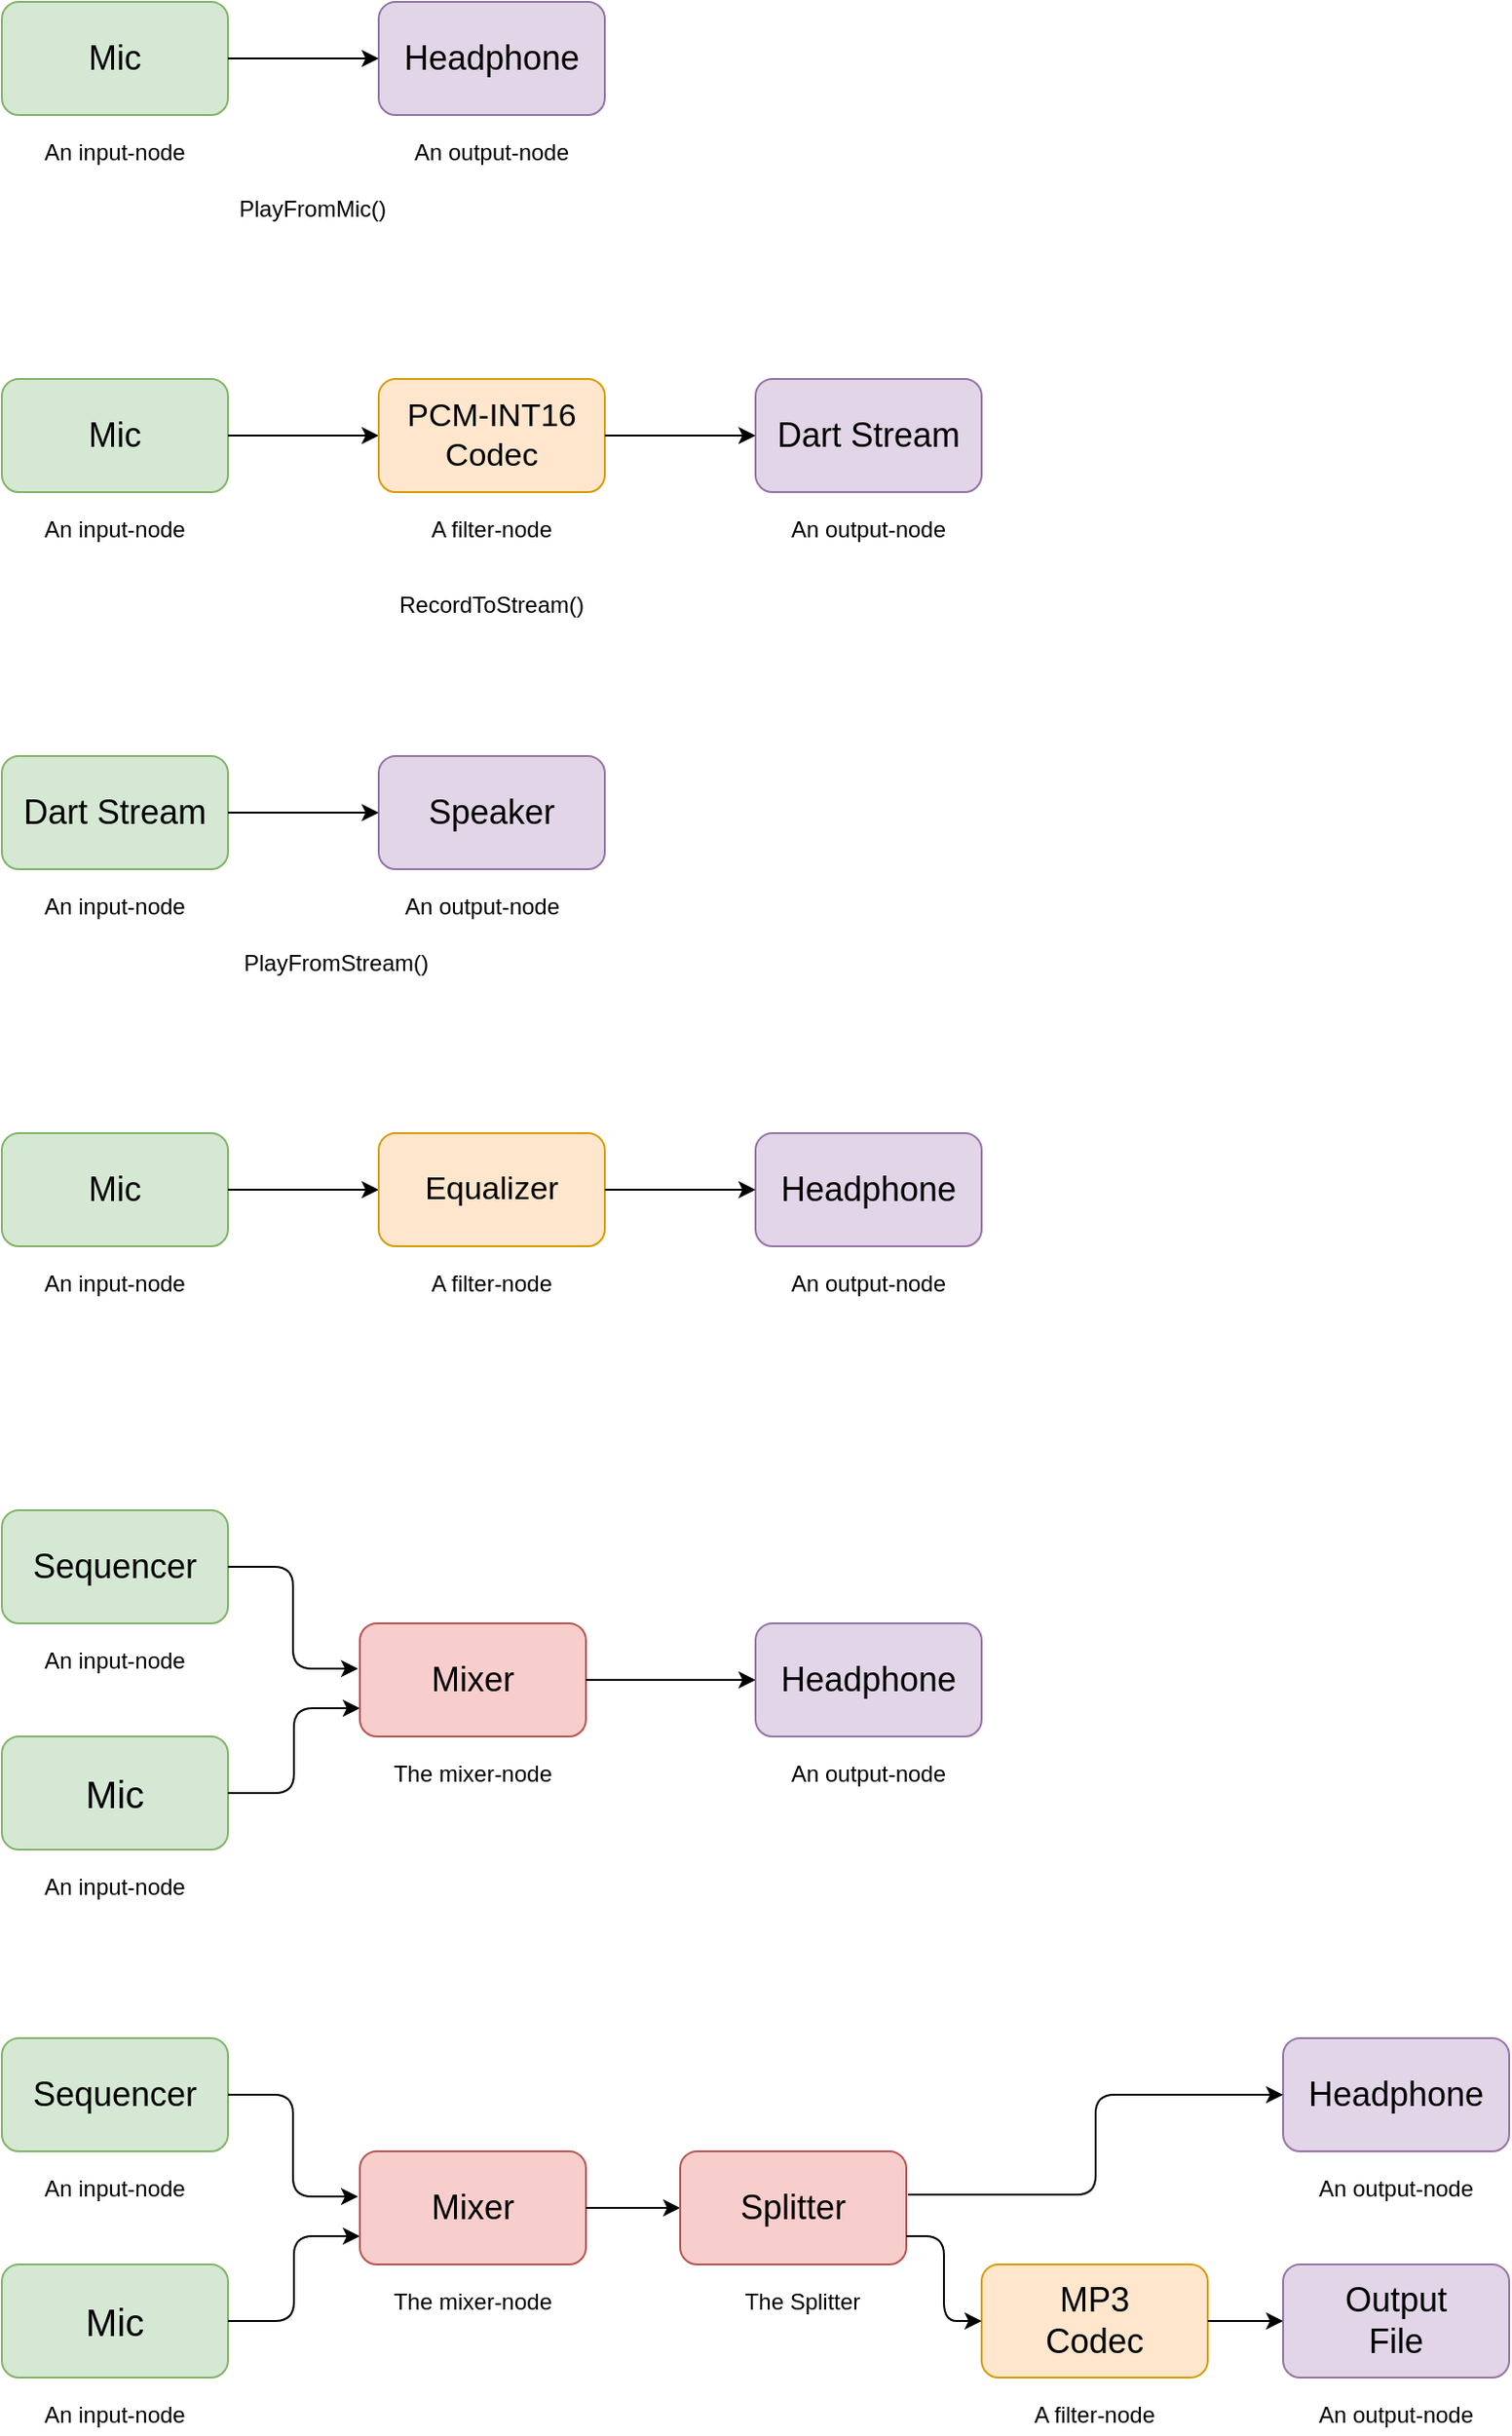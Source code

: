 <mxfile version="14.1.9" type="device"><diagram id="4ueyb3TX42_BEIX7rYpc" name="Page-1"><mxGraphModel dx="1492" dy="1056" grid="1" gridSize="10" guides="1" tooltips="1" connect="1" arrows="1" fold="1" page="1" pageScale="1" pageWidth="850" pageHeight="1100" math="0" shadow="0"><root><mxCell id="0"/><mxCell id="1" parent="0"/><mxCell id="naUjhKBg2ks_619_rOE7-1" value="&lt;font style=&quot;font-size: 18px&quot;&gt;Mic&lt;/font&gt;" style="rounded=1;whiteSpace=wrap;html=1;fillColor=#d5e8d4;strokeColor=#82b366;" vertex="1" parent="1"><mxGeometry x="40" y="40" width="120" height="60" as="geometry"/></mxCell><mxCell id="naUjhKBg2ks_619_rOE7-2" value="&lt;font style=&quot;font-size: 18px&quot;&gt;Headphone&lt;/font&gt;" style="rounded=1;whiteSpace=wrap;html=1;fillColor=#e1d5e7;strokeColor=#9673a6;" vertex="1" parent="1"><mxGeometry x="240" y="40" width="120" height="60" as="geometry"/></mxCell><mxCell id="naUjhKBg2ks_619_rOE7-3" value="" style="endArrow=classic;html=1;exitX=1;exitY=0.5;exitDx=0;exitDy=0;entryX=0;entryY=0.5;entryDx=0;entryDy=0;" edge="1" parent="1" source="naUjhKBg2ks_619_rOE7-1" target="naUjhKBg2ks_619_rOE7-2"><mxGeometry width="50" height="50" relative="1" as="geometry"><mxPoint x="400" y="440" as="sourcePoint"/><mxPoint x="450" y="390" as="targetPoint"/></mxGeometry></mxCell><mxCell id="naUjhKBg2ks_619_rOE7-4" value="An input-node" style="text;html=1;strokeColor=none;fillColor=none;align=center;verticalAlign=middle;whiteSpace=wrap;rounded=0;" vertex="1" parent="1"><mxGeometry x="60" y="110" width="80" height="20" as="geometry"/></mxCell><mxCell id="naUjhKBg2ks_619_rOE7-5" value="An output-node" style="text;html=1;strokeColor=none;fillColor=none;align=center;verticalAlign=middle;whiteSpace=wrap;rounded=0;" vertex="1" parent="1"><mxGeometry x="255" y="110" width="90" height="20" as="geometry"/></mxCell><mxCell id="naUjhKBg2ks_619_rOE7-6" value="PlayFromMic()" style="text;html=1;strokeColor=none;fillColor=none;align=center;verticalAlign=middle;whiteSpace=wrap;rounded=0;" vertex="1" parent="1"><mxGeometry x="155" y="140" width="100" height="20" as="geometry"/></mxCell><mxCell id="naUjhKBg2ks_619_rOE7-7" value="&lt;font style=&quot;font-size: 18px&quot;&gt;Mic&lt;/font&gt;" style="rounded=1;whiteSpace=wrap;html=1;fillColor=#d5e8d4;strokeColor=#82b366;" vertex="1" parent="1"><mxGeometry x="40" y="240" width="120" height="60" as="geometry"/></mxCell><mxCell id="naUjhKBg2ks_619_rOE7-8" value="&lt;font style=&quot;font-size: 18px&quot;&gt;Dart Stream&lt;/font&gt;" style="rounded=1;whiteSpace=wrap;html=1;fillColor=#e1d5e7;strokeColor=#9673a6;" vertex="1" parent="1"><mxGeometry x="440" y="240" width="120" height="60" as="geometry"/></mxCell><mxCell id="naUjhKBg2ks_619_rOE7-9" value="RecordToStream()" style="text;html=1;strokeColor=none;fillColor=none;align=center;verticalAlign=middle;whiteSpace=wrap;rounded=0;" vertex="1" parent="1"><mxGeometry x="250" y="350" width="100" height="20" as="geometry"/></mxCell><mxCell id="naUjhKBg2ks_619_rOE7-10" value="An input-node" style="text;html=1;strokeColor=none;fillColor=none;align=center;verticalAlign=middle;whiteSpace=wrap;rounded=0;" vertex="1" parent="1"><mxGeometry x="60" y="310" width="80" height="20" as="geometry"/></mxCell><mxCell id="naUjhKBg2ks_619_rOE7-11" value="An output-node" style="text;html=1;strokeColor=none;fillColor=none;align=center;verticalAlign=middle;whiteSpace=wrap;rounded=0;" vertex="1" parent="1"><mxGeometry x="455" y="310" width="90" height="20" as="geometry"/></mxCell><mxCell id="naUjhKBg2ks_619_rOE7-12" value="" style="endArrow=classic;html=1;exitX=1;exitY=0.5;exitDx=0;exitDy=0;entryX=0;entryY=0.5;entryDx=0;entryDy=0;" edge="1" parent="1" source="naUjhKBg2ks_619_rOE7-7" target="naUjhKBg2ks_619_rOE7-13"><mxGeometry width="50" height="50" relative="1" as="geometry"><mxPoint x="400" y="440" as="sourcePoint"/><mxPoint x="230" y="280" as="targetPoint"/></mxGeometry></mxCell><mxCell id="naUjhKBg2ks_619_rOE7-13" value="&lt;font style=&quot;font-size: 17px&quot;&gt;PCM-INT16&lt;br&gt;Codec&lt;/font&gt;" style="rounded=1;whiteSpace=wrap;html=1;fillColor=#ffe6cc;strokeColor=#d79b00;" vertex="1" parent="1"><mxGeometry x="240" y="240" width="120" height="60" as="geometry"/></mxCell><mxCell id="naUjhKBg2ks_619_rOE7-14" value="A filter-node" style="text;html=1;strokeColor=none;fillColor=none;align=center;verticalAlign=middle;whiteSpace=wrap;rounded=0;" vertex="1" parent="1"><mxGeometry x="255" y="310" width="90" height="20" as="geometry"/></mxCell><mxCell id="naUjhKBg2ks_619_rOE7-16" value="" style="endArrow=classic;html=1;exitX=1;exitY=0.5;exitDx=0;exitDy=0;entryX=0;entryY=0.5;entryDx=0;entryDy=0;" edge="1" parent="1" source="naUjhKBg2ks_619_rOE7-13" target="naUjhKBg2ks_619_rOE7-8"><mxGeometry width="50" height="50" relative="1" as="geometry"><mxPoint x="400" y="440" as="sourcePoint"/><mxPoint x="450" y="390" as="targetPoint"/></mxGeometry></mxCell><mxCell id="naUjhKBg2ks_619_rOE7-17" value="&lt;font style=&quot;font-size: 18px&quot;&gt;Dart Stream&lt;/font&gt;" style="rounded=1;whiteSpace=wrap;html=1;fillColor=#d5e8d4;strokeColor=#82b366;" vertex="1" parent="1"><mxGeometry x="40" y="440" width="120" height="60" as="geometry"/></mxCell><mxCell id="naUjhKBg2ks_619_rOE7-18" value="&lt;font style=&quot;font-size: 18px&quot;&gt;Speaker&lt;/font&gt;" style="rounded=1;whiteSpace=wrap;html=1;fillColor=#e1d5e7;strokeColor=#9673a6;" vertex="1" parent="1"><mxGeometry x="240" y="440" width="120" height="60" as="geometry"/></mxCell><mxCell id="naUjhKBg2ks_619_rOE7-19" value="" style="endArrow=classic;html=1;exitX=1;exitY=0.5;exitDx=0;exitDy=0;entryX=0;entryY=0.5;entryDx=0;entryDy=0;" edge="1" parent="1" source="naUjhKBg2ks_619_rOE7-17" target="naUjhKBg2ks_619_rOE7-18"><mxGeometry width="50" height="50" relative="1" as="geometry"><mxPoint x="400" y="440" as="sourcePoint"/><mxPoint x="450" y="390" as="targetPoint"/></mxGeometry></mxCell><mxCell id="naUjhKBg2ks_619_rOE7-20" value="An input-node" style="text;html=1;strokeColor=none;fillColor=none;align=center;verticalAlign=middle;whiteSpace=wrap;rounded=0;" vertex="1" parent="1"><mxGeometry x="60" y="510" width="80" height="20" as="geometry"/></mxCell><mxCell id="naUjhKBg2ks_619_rOE7-21" value="An output-node" style="text;html=1;strokeColor=none;fillColor=none;align=center;verticalAlign=middle;whiteSpace=wrap;rounded=0;" vertex="1" parent="1"><mxGeometry x="250" y="510" width="90" height="20" as="geometry"/></mxCell><mxCell id="naUjhKBg2ks_619_rOE7-22" value="PlayFromStream()" style="text;html=1;strokeColor=none;fillColor=none;align=center;verticalAlign=middle;whiteSpace=wrap;rounded=0;" vertex="1" parent="1"><mxGeometry x="155" y="540" width="125" height="20" as="geometry"/></mxCell><mxCell id="naUjhKBg2ks_619_rOE7-24" value="&lt;font style=&quot;font-size: 18px&quot;&gt;Mic&lt;/font&gt;" style="rounded=1;whiteSpace=wrap;html=1;fillColor=#d5e8d4;strokeColor=#82b366;" vertex="1" parent="1"><mxGeometry x="40" y="640" width="120" height="60" as="geometry"/></mxCell><mxCell id="naUjhKBg2ks_619_rOE7-25" value="&lt;font style=&quot;font-size: 18px&quot;&gt;Headphone&lt;/font&gt;" style="rounded=1;whiteSpace=wrap;html=1;fillColor=#e1d5e7;strokeColor=#9673a6;" vertex="1" parent="1"><mxGeometry x="440" y="640" width="120" height="60" as="geometry"/></mxCell><mxCell id="naUjhKBg2ks_619_rOE7-26" value="" style="endArrow=classic;html=1;exitX=1;exitY=0.5;exitDx=0;exitDy=0;entryX=0;entryY=0.5;entryDx=0;entryDy=0;" edge="1" parent="1" source="naUjhKBg2ks_619_rOE7-24" target="naUjhKBg2ks_619_rOE7-27"><mxGeometry width="50" height="50" relative="1" as="geometry"><mxPoint x="400" y="440" as="sourcePoint"/><mxPoint x="230" y="670" as="targetPoint"/></mxGeometry></mxCell><mxCell id="naUjhKBg2ks_619_rOE7-27" value="&lt;font style=&quot;font-size: 17px&quot;&gt;Equalizer&lt;/font&gt;" style="rounded=1;whiteSpace=wrap;html=1;fillColor=#ffe6cc;strokeColor=#d79b00;" vertex="1" parent="1"><mxGeometry x="240" y="640" width="120" height="60" as="geometry"/></mxCell><mxCell id="naUjhKBg2ks_619_rOE7-28" value="" style="endArrow=classic;html=1;exitX=1;exitY=0.5;exitDx=0;exitDy=0;entryX=0;entryY=0.5;entryDx=0;entryDy=0;" edge="1" parent="1" source="naUjhKBg2ks_619_rOE7-27" target="naUjhKBg2ks_619_rOE7-25"><mxGeometry width="50" height="50" relative="1" as="geometry"><mxPoint x="400" y="440" as="sourcePoint"/><mxPoint x="450" y="390" as="targetPoint"/></mxGeometry></mxCell><mxCell id="naUjhKBg2ks_619_rOE7-29" value="An input-node" style="text;html=1;strokeColor=none;fillColor=none;align=center;verticalAlign=middle;whiteSpace=wrap;rounded=0;" vertex="1" parent="1"><mxGeometry x="60" y="710" width="80" height="20" as="geometry"/></mxCell><mxCell id="naUjhKBg2ks_619_rOE7-30" value="An output-node" style="text;html=1;strokeColor=none;fillColor=none;align=center;verticalAlign=middle;whiteSpace=wrap;rounded=0;" vertex="1" parent="1"><mxGeometry x="455" y="710" width="90" height="20" as="geometry"/></mxCell><mxCell id="naUjhKBg2ks_619_rOE7-31" value="A filter-node" style="text;html=1;strokeColor=none;fillColor=none;align=center;verticalAlign=middle;whiteSpace=wrap;rounded=0;" vertex="1" parent="1"><mxGeometry x="255" y="710" width="90" height="20" as="geometry"/></mxCell><mxCell id="naUjhKBg2ks_619_rOE7-32" value="&lt;font style=&quot;font-size: 18px&quot;&gt;Sequencer&lt;/font&gt;" style="rounded=1;whiteSpace=wrap;html=1;fillColor=#d5e8d4;strokeColor=#82b366;" vertex="1" parent="1"><mxGeometry x="40" y="840" width="120" height="60" as="geometry"/></mxCell><mxCell id="naUjhKBg2ks_619_rOE7-33" value="&lt;font style=&quot;font-size: 20px&quot;&gt;Mic&lt;/font&gt;" style="rounded=1;whiteSpace=wrap;html=1;fillColor=#d5e8d4;strokeColor=#82b366;" vertex="1" parent="1"><mxGeometry x="40" y="960" width="120" height="60" as="geometry"/></mxCell><mxCell id="naUjhKBg2ks_619_rOE7-34" value="" style="edgeStyle=elbowEdgeStyle;elbow=horizontal;endArrow=classic;html=1;exitX=1;exitY=0.5;exitDx=0;exitDy=0;entryX=0;entryY=0.75;entryDx=0;entryDy=0;" edge="1" parent="1" source="naUjhKBg2ks_619_rOE7-33" target="naUjhKBg2ks_619_rOE7-35"><mxGeometry width="50" height="50" relative="1" as="geometry"><mxPoint x="400" y="580" as="sourcePoint"/><mxPoint x="240" y="950" as="targetPoint"/></mxGeometry></mxCell><mxCell id="naUjhKBg2ks_619_rOE7-35" value="&lt;font style=&quot;font-size: 18px&quot;&gt;Mixer&lt;/font&gt;" style="rounded=1;whiteSpace=wrap;html=1;fillColor=#f8cecc;strokeColor=#b85450;" vertex="1" parent="1"><mxGeometry x="230" y="900" width="120" height="60" as="geometry"/></mxCell><mxCell id="naUjhKBg2ks_619_rOE7-36" value="" style="edgeStyle=elbowEdgeStyle;elbow=horizontal;endArrow=classic;html=1;exitX=1;exitY=0.5;exitDx=0;exitDy=0;entryX=-0.008;entryY=0.4;entryDx=0;entryDy=0;entryPerimeter=0;" edge="1" parent="1" source="naUjhKBg2ks_619_rOE7-32" target="naUjhKBg2ks_619_rOE7-35"><mxGeometry width="50" height="50" relative="1" as="geometry"><mxPoint x="400" y="580" as="sourcePoint"/><mxPoint x="220" y="930" as="targetPoint"/></mxGeometry></mxCell><mxCell id="naUjhKBg2ks_619_rOE7-38" value="&lt;font style=&quot;font-size: 18px&quot;&gt;Headphone&lt;/font&gt;" style="rounded=1;whiteSpace=wrap;html=1;fillColor=#e1d5e7;strokeColor=#9673a6;" vertex="1" parent="1"><mxGeometry x="440" y="900" width="120" height="60" as="geometry"/></mxCell><mxCell id="naUjhKBg2ks_619_rOE7-39" value="" style="endArrow=classic;html=1;exitX=1;exitY=0.5;exitDx=0;exitDy=0;entryX=0;entryY=0.5;entryDx=0;entryDy=0;" edge="1" parent="1" source="naUjhKBg2ks_619_rOE7-35" target="naUjhKBg2ks_619_rOE7-38"><mxGeometry width="50" height="50" relative="1" as="geometry"><mxPoint x="400" y="580" as="sourcePoint"/><mxPoint x="450" y="530" as="targetPoint"/></mxGeometry></mxCell><mxCell id="naUjhKBg2ks_619_rOE7-40" value="An input-node" style="text;html=1;strokeColor=none;fillColor=none;align=center;verticalAlign=middle;whiteSpace=wrap;rounded=0;" vertex="1" parent="1"><mxGeometry x="60" y="910" width="80" height="20" as="geometry"/></mxCell><mxCell id="naUjhKBg2ks_619_rOE7-41" value="An input-node" style="text;html=1;strokeColor=none;fillColor=none;align=center;verticalAlign=middle;whiteSpace=wrap;rounded=0;" vertex="1" parent="1"><mxGeometry x="60" y="1030" width="80" height="20" as="geometry"/></mxCell><mxCell id="naUjhKBg2ks_619_rOE7-42" value="An output-node" style="text;html=1;strokeColor=none;fillColor=none;align=center;verticalAlign=middle;whiteSpace=wrap;rounded=0;" vertex="1" parent="1"><mxGeometry x="455" y="970" width="90" height="20" as="geometry"/></mxCell><mxCell id="naUjhKBg2ks_619_rOE7-43" value="The mixer-node" style="text;html=1;strokeColor=none;fillColor=none;align=center;verticalAlign=middle;whiteSpace=wrap;rounded=0;" vertex="1" parent="1"><mxGeometry x="230" y="970" width="120" height="20" as="geometry"/></mxCell><mxCell id="naUjhKBg2ks_619_rOE7-45" value="&lt;font style=&quot;font-size: 18px&quot;&gt;Sequencer&lt;/font&gt;" style="rounded=1;whiteSpace=wrap;html=1;fillColor=#d5e8d4;strokeColor=#82b366;" vertex="1" parent="1"><mxGeometry x="40" y="1120" width="120" height="60" as="geometry"/></mxCell><mxCell id="naUjhKBg2ks_619_rOE7-46" value="&lt;font style=&quot;font-size: 20px&quot;&gt;Mic&lt;/font&gt;" style="rounded=1;whiteSpace=wrap;html=1;fillColor=#d5e8d4;strokeColor=#82b366;" vertex="1" parent="1"><mxGeometry x="40" y="1240" width="120" height="60" as="geometry"/></mxCell><mxCell id="naUjhKBg2ks_619_rOE7-47" value="" style="edgeStyle=elbowEdgeStyle;elbow=horizontal;endArrow=classic;html=1;exitX=1;exitY=0.5;exitDx=0;exitDy=0;entryX=0;entryY=0.75;entryDx=0;entryDy=0;" edge="1" source="naUjhKBg2ks_619_rOE7-46" target="naUjhKBg2ks_619_rOE7-48" parent="1"><mxGeometry width="50" height="50" relative="1" as="geometry"><mxPoint x="400" y="860" as="sourcePoint"/><mxPoint x="240" y="1230" as="targetPoint"/></mxGeometry></mxCell><mxCell id="naUjhKBg2ks_619_rOE7-48" value="&lt;font style=&quot;font-size: 18px&quot;&gt;Mixer&lt;/font&gt;" style="rounded=1;whiteSpace=wrap;html=1;fillColor=#f8cecc;strokeColor=#b85450;" vertex="1" parent="1"><mxGeometry x="230" y="1180" width="120" height="60" as="geometry"/></mxCell><mxCell id="naUjhKBg2ks_619_rOE7-49" value="" style="edgeStyle=elbowEdgeStyle;elbow=horizontal;endArrow=classic;html=1;exitX=1;exitY=0.5;exitDx=0;exitDy=0;entryX=-0.008;entryY=0.4;entryDx=0;entryDy=0;entryPerimeter=0;" edge="1" source="naUjhKBg2ks_619_rOE7-45" target="naUjhKBg2ks_619_rOE7-48" parent="1"><mxGeometry width="50" height="50" relative="1" as="geometry"><mxPoint x="400" y="860" as="sourcePoint"/><mxPoint x="220" y="1210" as="targetPoint"/></mxGeometry></mxCell><mxCell id="naUjhKBg2ks_619_rOE7-50" value="&lt;font style=&quot;font-size: 18px&quot;&gt;Headphone&lt;/font&gt;" style="rounded=1;whiteSpace=wrap;html=1;fillColor=#e1d5e7;strokeColor=#9673a6;" vertex="1" parent="1"><mxGeometry x="720" y="1120" width="120" height="60" as="geometry"/></mxCell><mxCell id="naUjhKBg2ks_619_rOE7-51" value="" style="endArrow=classic;html=1;exitX=1;exitY=0.5;exitDx=0;exitDy=0;entryX=0;entryY=0.5;entryDx=0;entryDy=0;" edge="1" source="naUjhKBg2ks_619_rOE7-48" target="naUjhKBg2ks_619_rOE7-56" parent="1"><mxGeometry width="50" height="50" relative="1" as="geometry"><mxPoint x="400" y="860" as="sourcePoint"/><mxPoint x="430" y="1210" as="targetPoint"/></mxGeometry></mxCell><mxCell id="naUjhKBg2ks_619_rOE7-52" value="An input-node" style="text;html=1;strokeColor=none;fillColor=none;align=center;verticalAlign=middle;whiteSpace=wrap;rounded=0;" vertex="1" parent="1"><mxGeometry x="60" y="1190" width="80" height="20" as="geometry"/></mxCell><mxCell id="naUjhKBg2ks_619_rOE7-53" value="An input-node" style="text;html=1;strokeColor=none;fillColor=none;align=center;verticalAlign=middle;whiteSpace=wrap;rounded=0;" vertex="1" parent="1"><mxGeometry x="60" y="1310" width="80" height="20" as="geometry"/></mxCell><mxCell id="naUjhKBg2ks_619_rOE7-54" value="An output-node" style="text;html=1;strokeColor=none;fillColor=none;align=center;verticalAlign=middle;whiteSpace=wrap;rounded=0;" vertex="1" parent="1"><mxGeometry x="735" y="1190" width="90" height="20" as="geometry"/></mxCell><mxCell id="naUjhKBg2ks_619_rOE7-55" value="The mixer-node" style="text;html=1;strokeColor=none;fillColor=none;align=center;verticalAlign=middle;whiteSpace=wrap;rounded=0;" vertex="1" parent="1"><mxGeometry x="230" y="1250" width="120" height="20" as="geometry"/></mxCell><mxCell id="naUjhKBg2ks_619_rOE7-56" value="&lt;font style=&quot;font-size: 18px&quot;&gt;Splitter&lt;/font&gt;" style="rounded=1;whiteSpace=wrap;html=1;fillColor=#f8cecc;strokeColor=#b85450;" vertex="1" parent="1"><mxGeometry x="400" y="1180" width="120" height="60" as="geometry"/></mxCell><mxCell id="naUjhKBg2ks_619_rOE7-59" value="&lt;font style=&quot;font-size: 18px&quot;&gt;MP3&lt;br&gt;Codec&lt;br&gt;&lt;/font&gt;" style="rounded=1;whiteSpace=wrap;html=1;fillColor=#ffe6cc;strokeColor=#d79b00;" vertex="1" parent="1"><mxGeometry x="560" y="1240" width="120" height="60" as="geometry"/></mxCell><mxCell id="naUjhKBg2ks_619_rOE7-60" value="" style="edgeStyle=elbowEdgeStyle;elbow=horizontal;endArrow=classic;html=1;exitX=1.008;exitY=0.383;exitDx=0;exitDy=0;entryX=0;entryY=0.5;entryDx=0;entryDy=0;exitPerimeter=0;" edge="1" parent="1" source="naUjhKBg2ks_619_rOE7-56" target="naUjhKBg2ks_619_rOE7-50"><mxGeometry width="50" height="50" relative="1" as="geometry"><mxPoint x="400" y="1280" as="sourcePoint"/><mxPoint x="450" y="1230" as="targetPoint"/></mxGeometry></mxCell><mxCell id="naUjhKBg2ks_619_rOE7-61" value="" style="edgeStyle=elbowEdgeStyle;elbow=horizontal;endArrow=classic;html=1;exitX=1;exitY=0.75;exitDx=0;exitDy=0;entryX=0;entryY=0.5;entryDx=0;entryDy=0;" edge="1" parent="1" source="naUjhKBg2ks_619_rOE7-56" target="naUjhKBg2ks_619_rOE7-59"><mxGeometry width="50" height="50" relative="1" as="geometry"><mxPoint x="400" y="1280" as="sourcePoint"/><mxPoint x="450" y="1230" as="targetPoint"/></mxGeometry></mxCell><mxCell id="naUjhKBg2ks_619_rOE7-62" value="A filter-node" style="text;html=1;strokeColor=none;fillColor=none;align=center;verticalAlign=middle;whiteSpace=wrap;rounded=0;" vertex="1" parent="1"><mxGeometry x="575" y="1310" width="90" height="20" as="geometry"/></mxCell><mxCell id="naUjhKBg2ks_619_rOE7-63" value="The Splitter" style="text;html=1;strokeColor=none;fillColor=none;align=center;verticalAlign=middle;whiteSpace=wrap;rounded=0;" vertex="1" parent="1"><mxGeometry x="430" y="1250" width="70" height="20" as="geometry"/></mxCell><mxCell id="naUjhKBg2ks_619_rOE7-64" value="&lt;font style=&quot;font-size: 18px&quot;&gt;Output&lt;br&gt;File&lt;br&gt;&lt;/font&gt;" style="rounded=1;whiteSpace=wrap;html=1;fillColor=#e1d5e7;strokeColor=#9673a6;" vertex="1" parent="1"><mxGeometry x="720" y="1240" width="120" height="60" as="geometry"/></mxCell><mxCell id="naUjhKBg2ks_619_rOE7-65" value="An output-node" style="text;html=1;strokeColor=none;fillColor=none;align=center;verticalAlign=middle;whiteSpace=wrap;rounded=0;" vertex="1" parent="1"><mxGeometry x="735" y="1310" width="90" height="20" as="geometry"/></mxCell><mxCell id="naUjhKBg2ks_619_rOE7-66" value="" style="endArrow=classic;html=1;exitX=1;exitY=0.5;exitDx=0;exitDy=0;" edge="1" parent="1" source="naUjhKBg2ks_619_rOE7-59" target="naUjhKBg2ks_619_rOE7-64"><mxGeometry width="50" height="50" relative="1" as="geometry"><mxPoint x="400" y="980" as="sourcePoint"/><mxPoint x="450" y="930" as="targetPoint"/></mxGeometry></mxCell></root></mxGraphModel></diagram></mxfile>